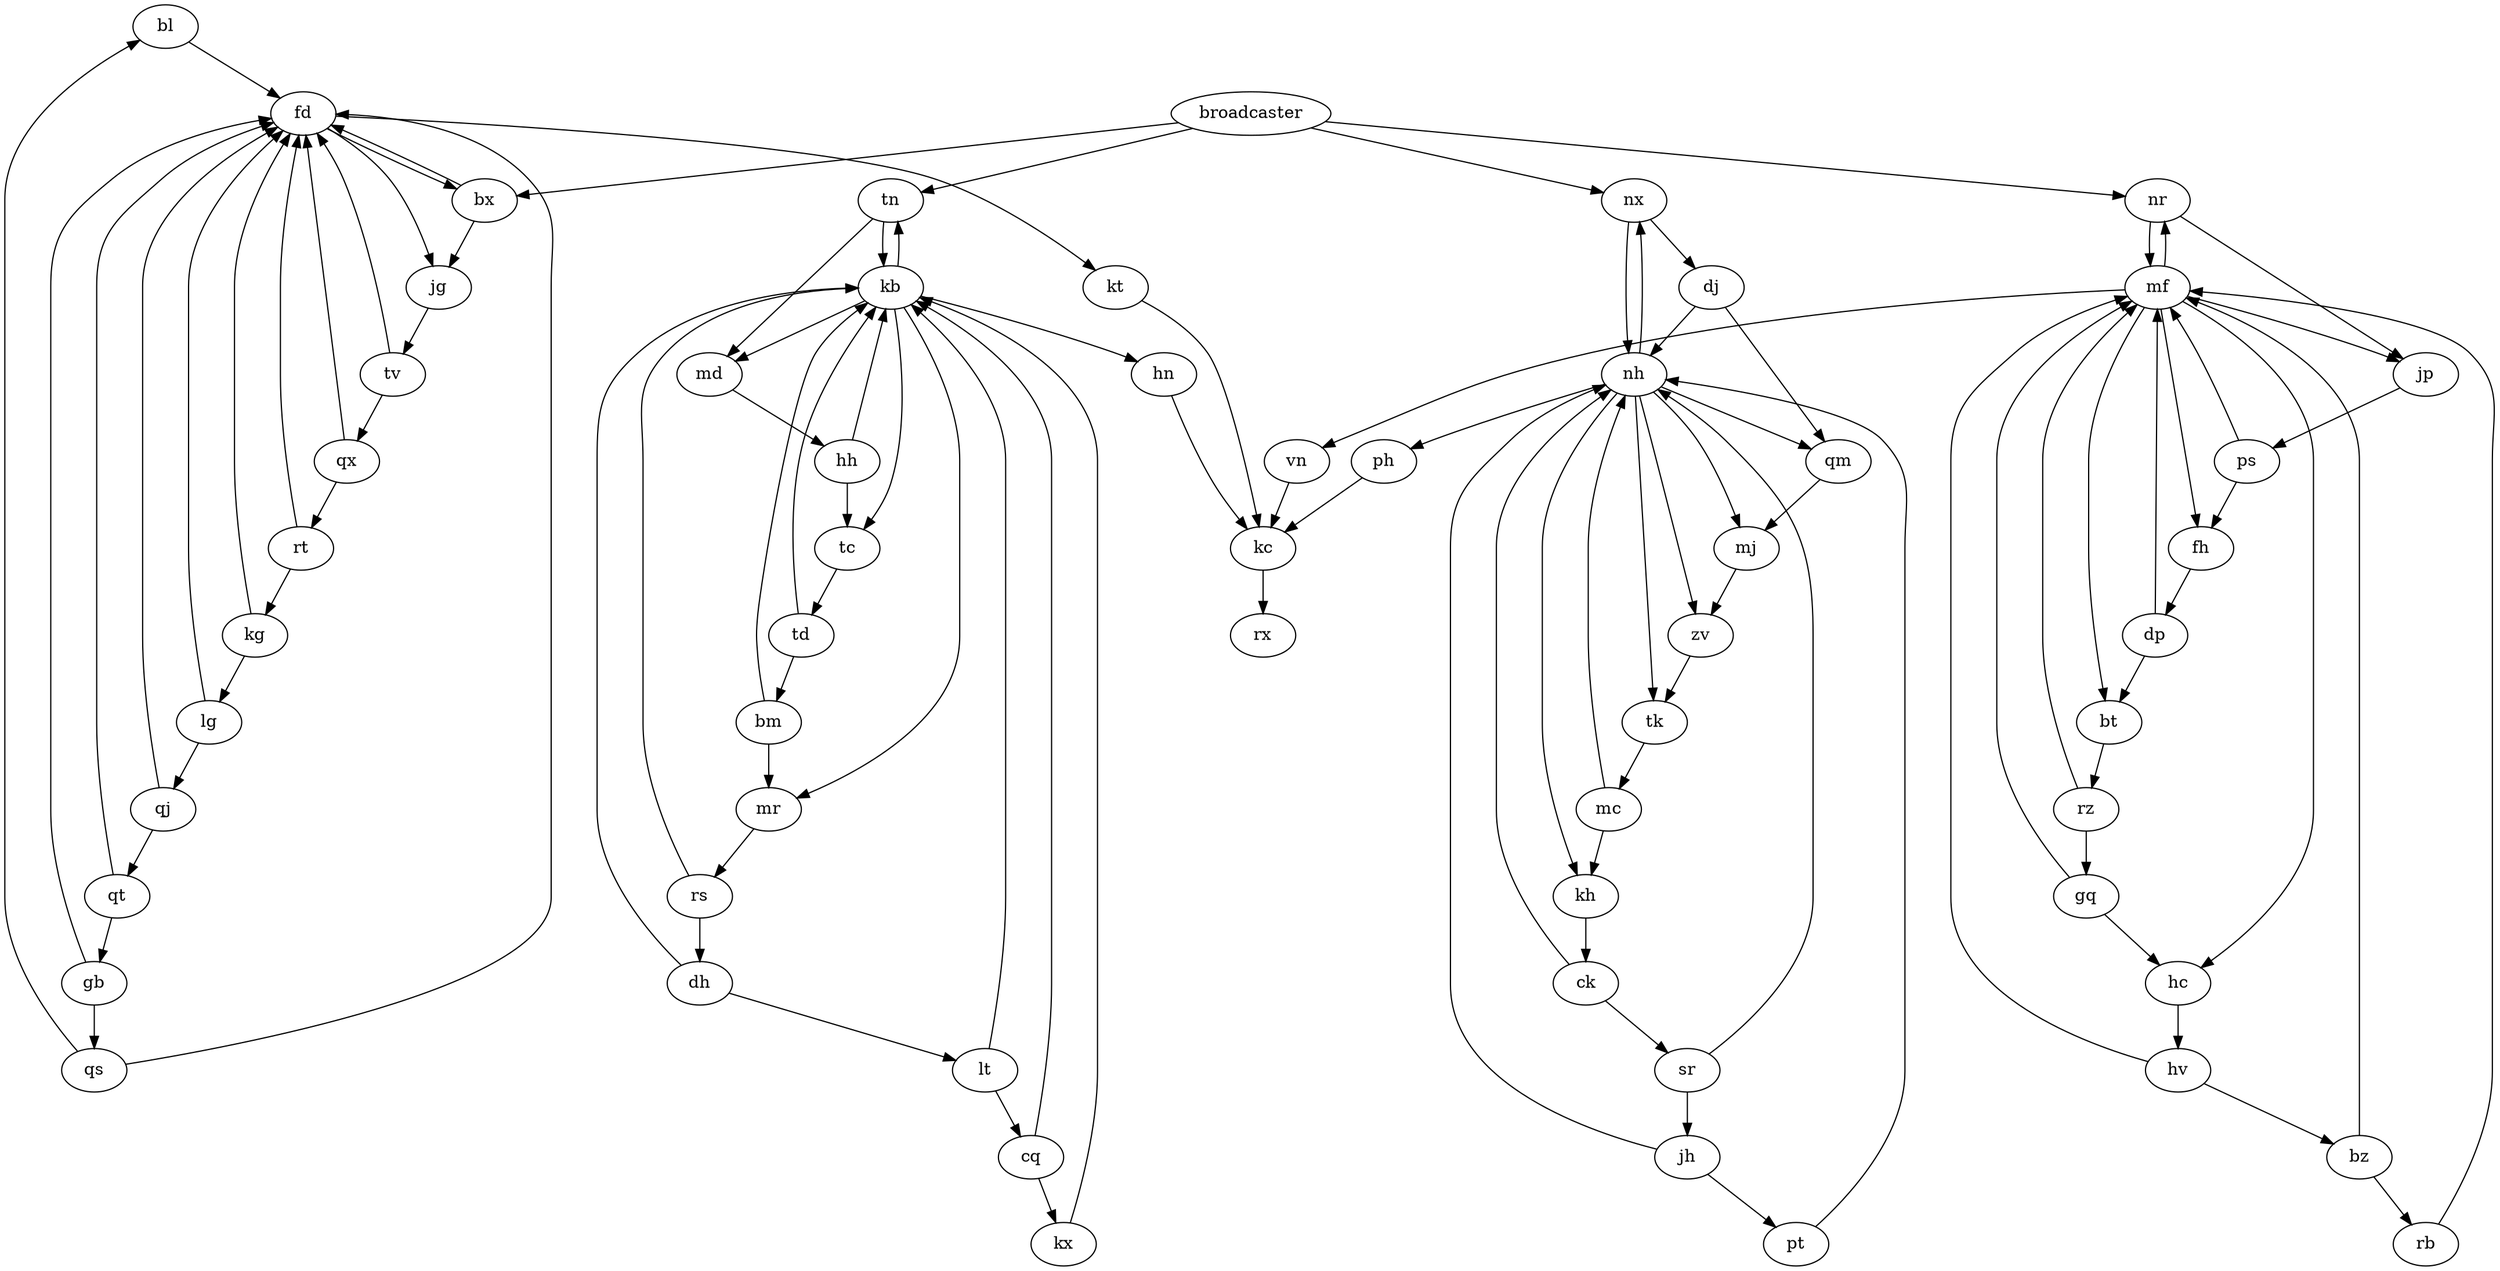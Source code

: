 digraph graphname {
bl -> fd;
bm -> kb;
bm -> mr;
broadcaster -> nr;
broadcaster -> tn;
broadcaster -> bx;
broadcaster -> nx;
bt -> rz;
bx -> fd;
bx -> jg;
bz -> rb;
bz -> mf;
ck -> nh;
ck -> sr;
cq -> kx;
cq -> kb;
dh -> kb;
dh -> lt;
dj -> nh;
dj -> qm;
dp -> bt;
dp -> mf;
fd -> bx;
fd -> kt;
fd -> jg;
fh -> dp;
gb -> fd;
gb -> qs;
gq -> hc;
gq -> mf;
hc -> hv;
hh -> tc;
hh -> kb;
hn -> kc;
hv -> mf;
hv -> bz;
jg -> tv;
jh -> pt;
jh -> nh;
jp -> ps;
kb -> hn;
kb -> md;
kb -> tc;
kb -> tn;
kb -> mr;
kc -> rx;
kg -> fd;
kg -> lg;
kh -> ck;
kt -> kc;
kx -> kb;
lg -> fd;
lg -> qj;
lt -> cq;
lt -> kb;
mc -> kh;
mc -> nh;
md -> hh;
mf -> fh;
mf -> vn;
mf -> bt;
mf -> hc;
mf -> nr;
mf -> jp;
mj -> zv;
mr -> rs;
nh -> kh;
nh -> zv;
nh -> tk;
nh -> mj;
nh -> nx;
nh -> qm;
nh -> ph;
nr -> jp;
nr -> mf;
nx -> nh;
nx -> dj;
ph -> kc;
ps -> mf;
ps -> fh;
pt -> nh;
qj -> qt;
qj -> fd;
qm -> mj;
qs -> bl;
qs -> fd;
qt -> gb;
qt -> fd;
qx -> rt;
qx -> fd;
rb -> mf;
rs -> kb;
rs -> dh;
rt -> kg;
rt -> fd;
rz -> gq;
rz -> mf;
sr -> nh;
sr -> jh;
tc -> td;
td -> kb;
td -> bm;
tk -> mc;
tn -> kb;
tn -> md;
tv -> qx;
tv -> fd;
vn -> kc;
zv -> tk;
}